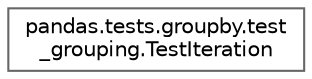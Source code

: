 digraph "Graphical Class Hierarchy"
{
 // LATEX_PDF_SIZE
  bgcolor="transparent";
  edge [fontname=Helvetica,fontsize=10,labelfontname=Helvetica,labelfontsize=10];
  node [fontname=Helvetica,fontsize=10,shape=box,height=0.2,width=0.4];
  rankdir="LR";
  Node0 [id="Node000000",label="pandas.tests.groupby.test\l_grouping.TestIteration",height=0.2,width=0.4,color="grey40", fillcolor="white", style="filled",URL="$dc/d6f/classpandas_1_1tests_1_1groupby_1_1test__grouping_1_1TestIteration.html",tooltip=" "];
}
